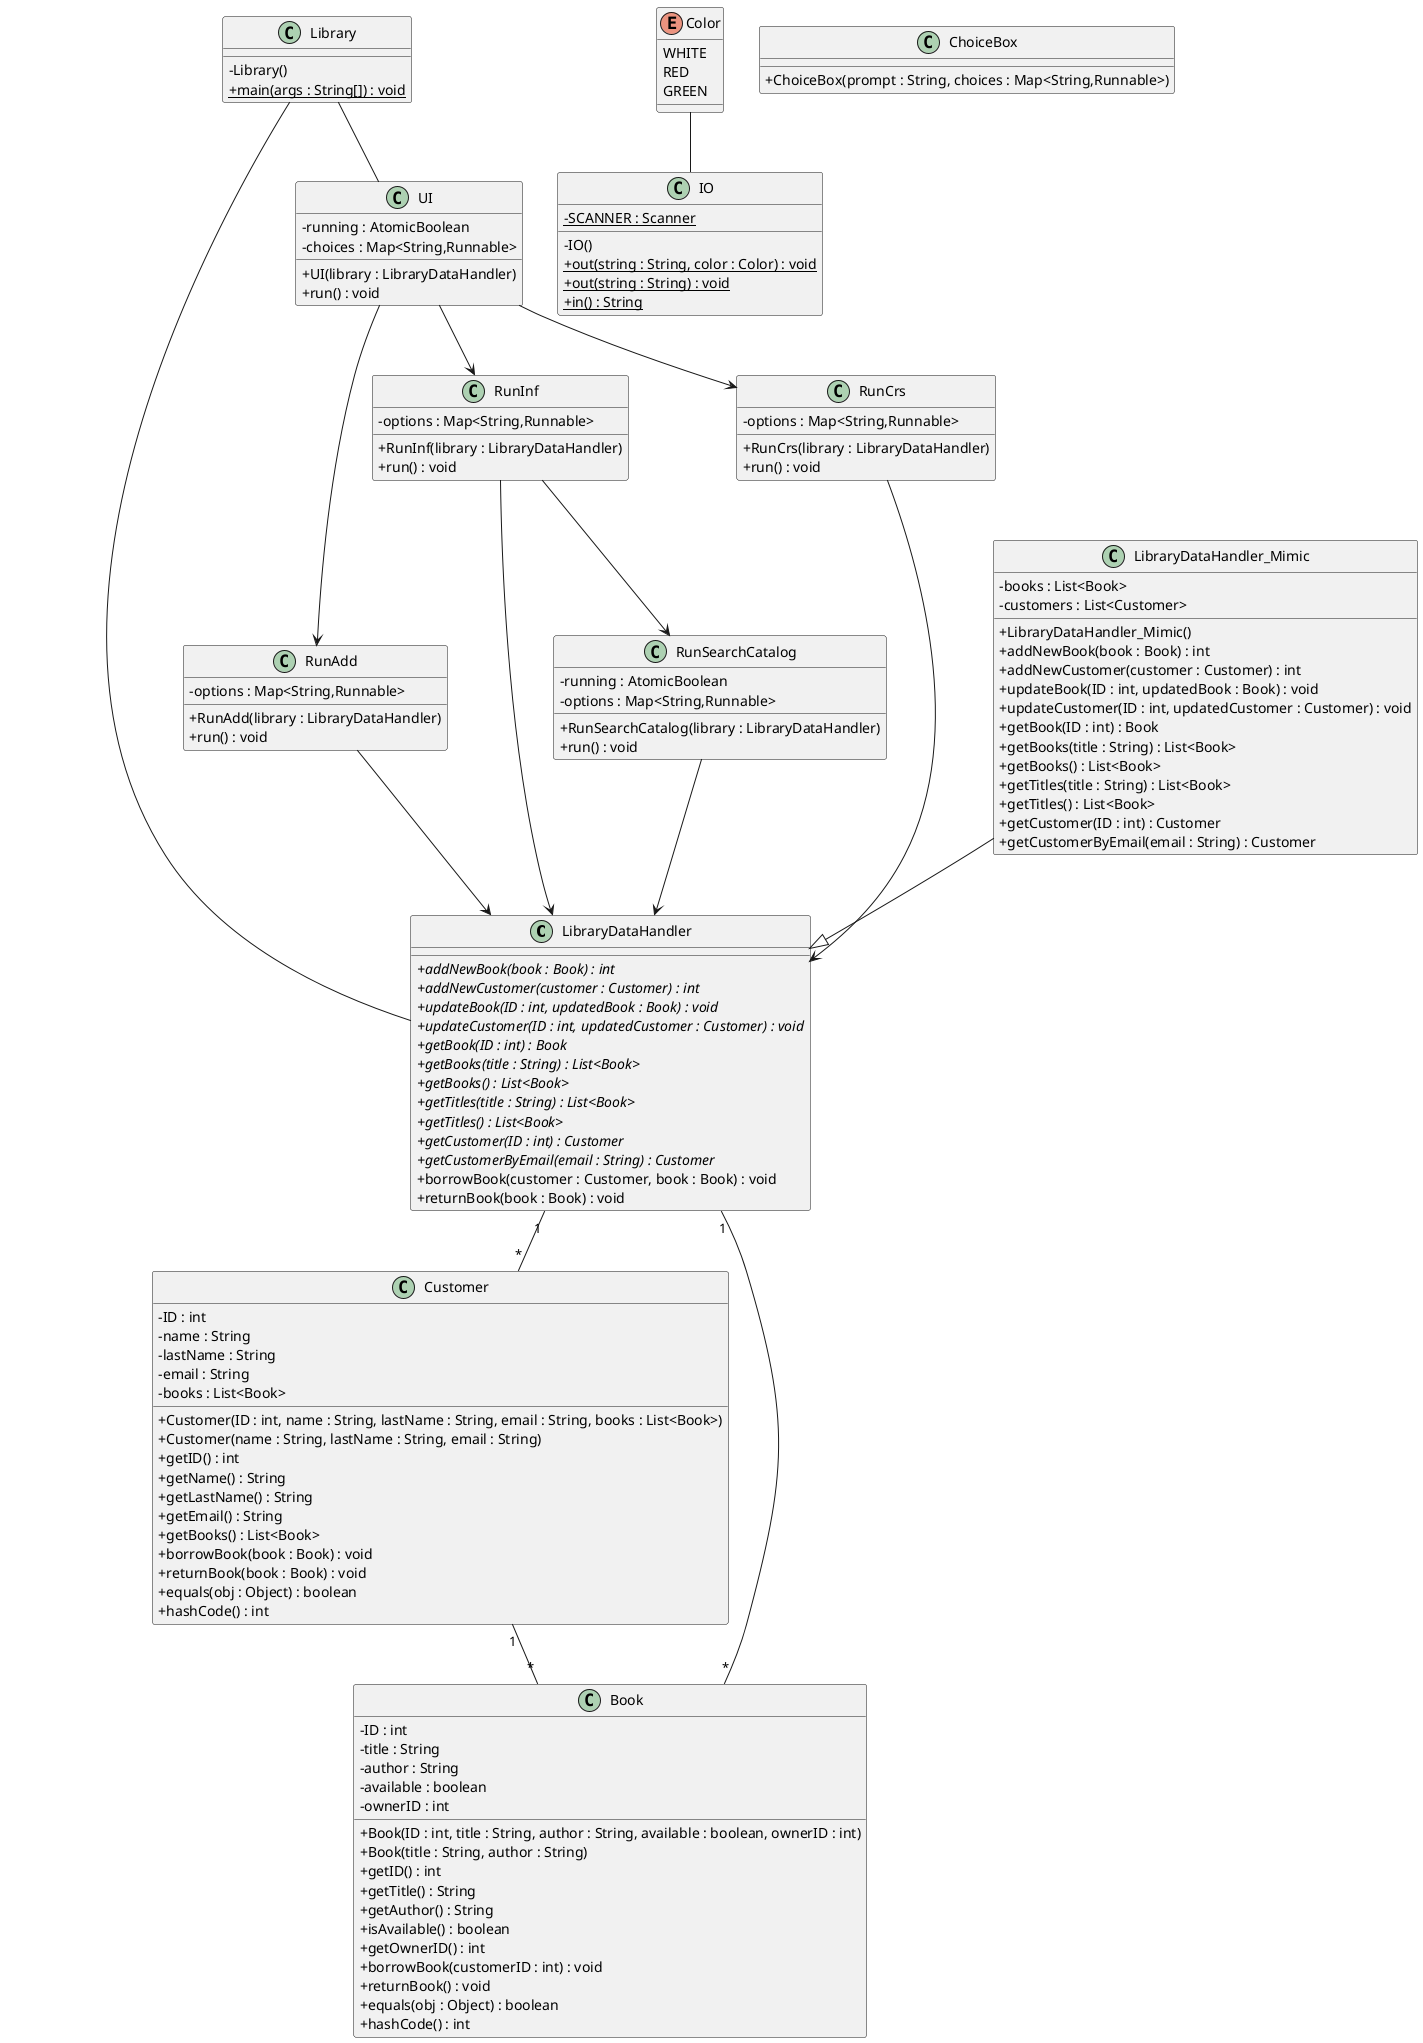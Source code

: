 @startuml
skinparam classAttributeIconSize 0
class LibraryDataHandler{
+ {abstract} addNewBook(book : Book) : int
+ {abstract} addNewCustomer(customer : Customer) : int
+ {abstract} updateBook(ID : int, updatedBook : Book) : void
+ {abstract} updateCustomer(ID : int, updatedCustomer : Customer) : void
+ {abstract} getBook(ID : int) : Book
+ {abstract} getBooks(title : String) : List<Book>
+ {abstract} getBooks() : List<Book>
+ {abstract} getTitles(title : String) : List<Book>
+ {abstract} getTitles() : List<Book>
+ {abstract} getCustomer(ID : int) : Customer
+ {abstract} getCustomerByEmail(email : String) : Customer
+ borrowBook(customer : Customer, book : Book) : void
+ returnBook(book : Book) : void
}
LibraryDataHandler "1" -- "*" Customer
LibraryDataHandler "1" -- "*" Book
class Customer{
- ID : int
- name : String
- lastName : String
- email : String
- books : List<Book>
+ Customer(ID : int, name : String, lastName : String, email : String, books : List<Book>)
+ Customer(name : String, lastName : String, email : String)
+ getID() : int
+ getName() : String
+ getLastName() : String
+ getEmail() : String
+ getBooks() : List<Book>
+ borrowBook(book : Book) : void
+ returnBook(book : Book) : void
+ equals(obj : Object) : boolean
+ hashCode() : int
}
Customer "1" -- "*" Book
class RunSearchCatalog{
- running : AtomicBoolean
- options : Map<String,Runnable>
+ RunSearchCatalog(library : LibraryDataHandler)
+ run() : void
}
RunSearchCatalog --> LibraryDataHandler
class RunAdd{
- options : Map<String,Runnable>
+ RunAdd(library : LibraryDataHandler)
+ run() : void
}
RunAdd --> LibraryDataHandler
class RunInf{
- options : Map<String,Runnable>
+ RunInf(library : LibraryDataHandler)
+ run() : void
}
RunInf --> LibraryDataHandler
class IO{
- {static} SCANNER : Scanner
- IO()
+ {static} out(string : String, color : Color) : void
+ {static} out(string : String) : void
+ {static} in() : String
}
class UI{
- running : AtomicBoolean
- choices : Map<String,Runnable>
+ UI(library : LibraryDataHandler)
+ run() : void
}
class ChoiceBox{
+ ChoiceBox(prompt : String, choices : Map<String,Runnable>)
}
UI --> RunCrs
UI --> RunAdd
UI --> RunInf
RunInf -->RunSearchCatalog
class Library{
- Library()
+ {static} main(args : String[]) : void
}
Library -- UI
Library -- LibraryDataHandler
class Book{
- ID : int
- title : String
- author : String
- available : boolean
- ownerID : int
+ Book(ID : int, title : String, author : String, available : boolean, ownerID : int)
+ Book(title : String, author : String)
+ getID() : int
+ getTitle() : String
+ getAuthor() : String
+ isAvailable() : boolean
+ getOwnerID() : int
+ borrowBook(customerID : int) : void
+ returnBook() : void
+ equals(obj : Object) : boolean
+ hashCode() : int
}
class RunCrs{
- options : Map<String,Runnable>
+ RunCrs(library : LibraryDataHandler)
+ run() : void
}
RunCrs --> LibraryDataHandler
class LibraryDataHandler_Mimic{
- books : List<Book>
- customers : List<Customer>
+ LibraryDataHandler_Mimic()
+ addNewBook(book : Book) : int
+ addNewCustomer(customer : Customer) : int
+ updateBook(ID : int, updatedBook : Book) : void
+ updateCustomer(ID : int, updatedCustomer : Customer) : void
+ getBook(ID : int) : Book
+ getBooks(title : String) : List<Book>
+ getBooks() : List<Book>
+ getTitles(title : String) : List<Book>
+ getTitles() : List<Book>
+ getCustomer(ID : int) : Customer
+ getCustomerByEmail(email : String) : Customer
}
LibraryDataHandler_Mimic --|> LibraryDataHandler
enum Color{
WHITE
RED
GREEN
}
Color -- IO
@enduml